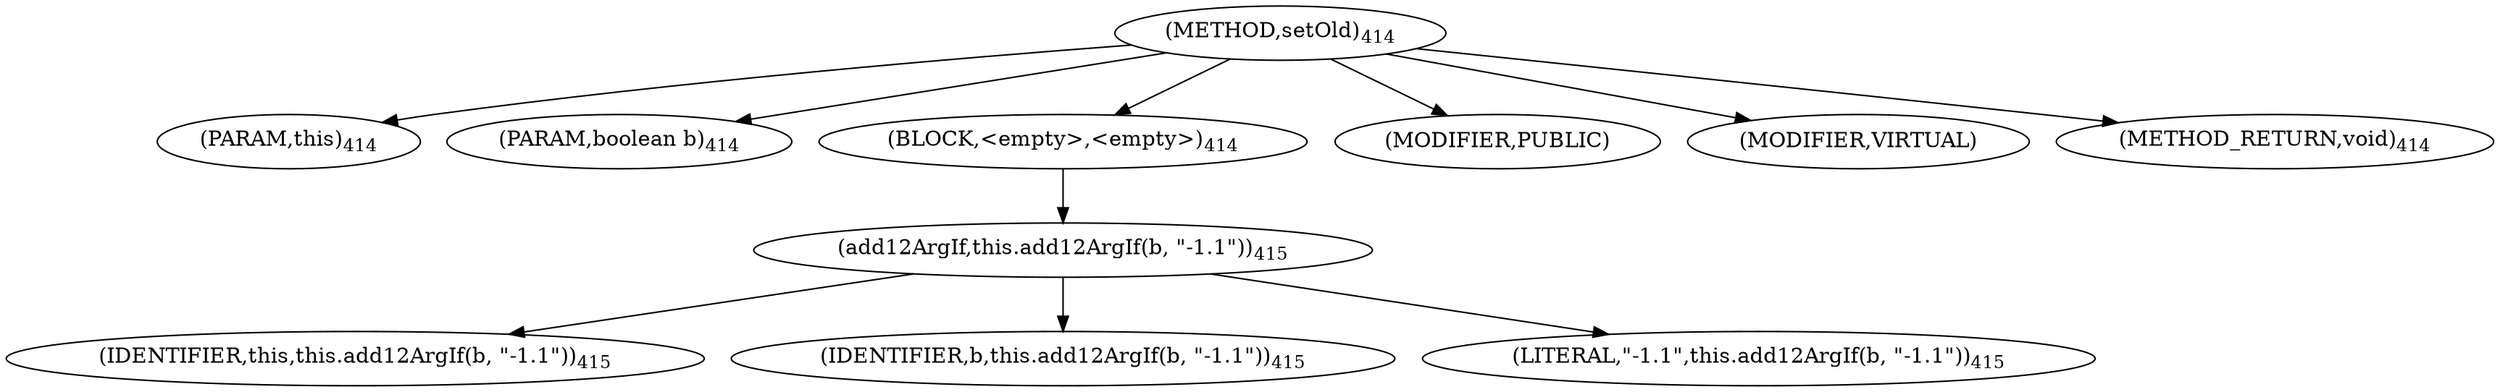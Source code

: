 digraph "setOld" {  
"1337" [label = <(METHOD,setOld)<SUB>414</SUB>> ]
"144" [label = <(PARAM,this)<SUB>414</SUB>> ]
"1338" [label = <(PARAM,boolean b)<SUB>414</SUB>> ]
"1339" [label = <(BLOCK,&lt;empty&gt;,&lt;empty&gt;)<SUB>414</SUB>> ]
"1340" [label = <(add12ArgIf,this.add12ArgIf(b, &quot;-1.1&quot;))<SUB>415</SUB>> ]
"143" [label = <(IDENTIFIER,this,this.add12ArgIf(b, &quot;-1.1&quot;))<SUB>415</SUB>> ]
"1341" [label = <(IDENTIFIER,b,this.add12ArgIf(b, &quot;-1.1&quot;))<SUB>415</SUB>> ]
"1342" [label = <(LITERAL,&quot;-1.1&quot;,this.add12ArgIf(b, &quot;-1.1&quot;))<SUB>415</SUB>> ]
"1343" [label = <(MODIFIER,PUBLIC)> ]
"1344" [label = <(MODIFIER,VIRTUAL)> ]
"1345" [label = <(METHOD_RETURN,void)<SUB>414</SUB>> ]
  "1337" -> "144" 
  "1337" -> "1338" 
  "1337" -> "1339" 
  "1337" -> "1343" 
  "1337" -> "1344" 
  "1337" -> "1345" 
  "1339" -> "1340" 
  "1340" -> "143" 
  "1340" -> "1341" 
  "1340" -> "1342" 
}

